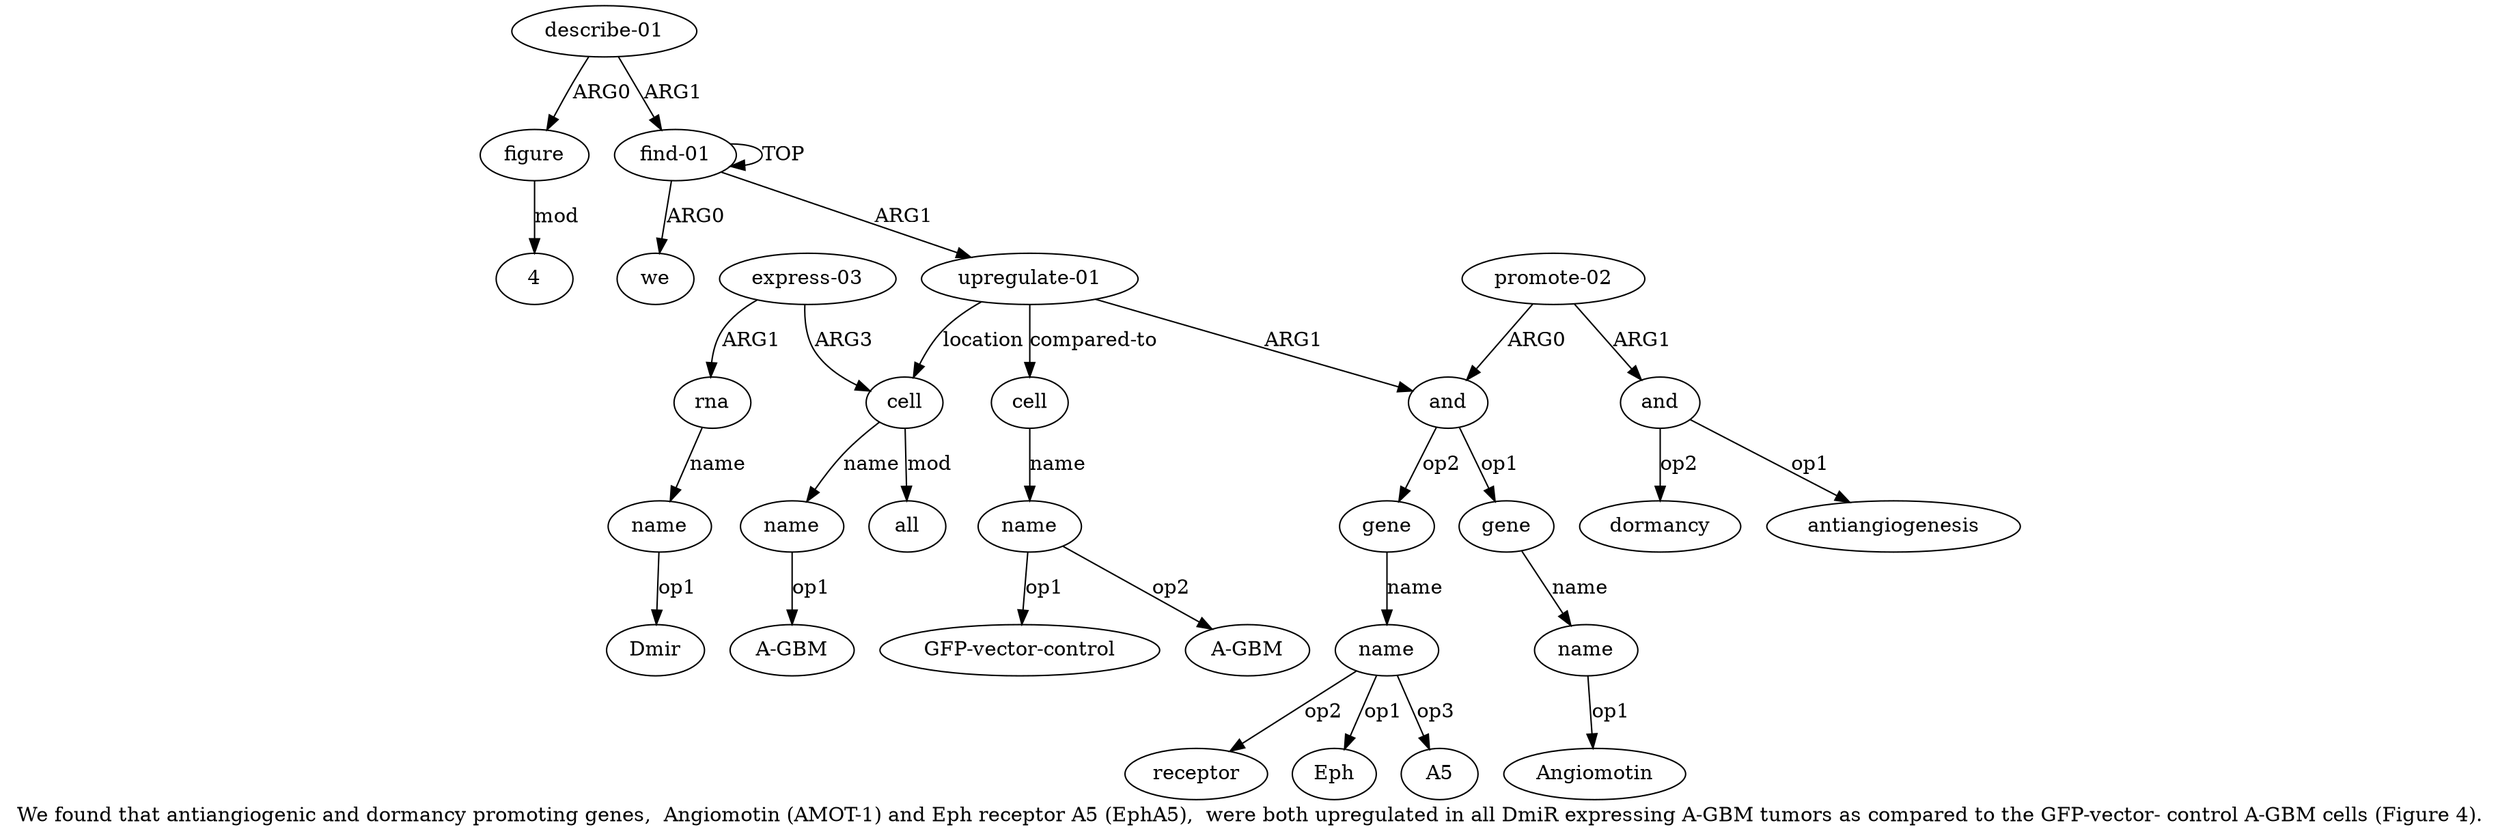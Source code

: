 digraph  {
	graph [label="We found that antiangiogenic and dormancy promoting genes,  Angiomotin (AMOT-1) and Eph receptor A5 (EphA5),  were both upregulated \
in all DmiR expressing A-GBM tumors as compared to the GFP-vector- control A-GBM cells (Figure 4)."];
	node [label="\N"];
	a20	 [color=black,
		gold_ind=20,
		gold_label="describe-01",
		label="describe-01",
		test_ind=20,
		test_label="describe-01"];
	a21	 [color=black,
		gold_ind=21,
		gold_label=figure,
		label=figure,
		test_ind=21,
		test_label=figure];
	a20 -> a21 [key=0,
	color=black,
	gold_label=ARG0,
	label=ARG0,
	test_label=ARG0];
a0 [color=black,
	gold_ind=0,
	gold_label="find-01",
	label="find-01",
	test_ind=0,
	test_label="find-01"];
a20 -> a0 [key=0,
color=black,
gold_label=ARG1,
label=ARG1,
test_label=ARG1];
"a21 4" [color=black,
gold_ind=-1,
gold_label=4,
label=4,
test_ind=-1,
test_label=4];
a21 -> "a21 4" [key=0,
color=black,
gold_label=mod,
label=mod,
test_label=mod];
"a19 GFP-vector-control" [color=black,
gold_ind=-1,
gold_label="GFP-vector-control",
label="GFP-vector-control",
test_ind=-1,
test_label="GFP-vector-control"];
"a13 A-GBM" [color=black,
gold_ind=-1,
gold_label="A-GBM",
label="A-GBM",
test_ind=-1,
test_label="A-GBM"];
"a7 A5" [color=black,
gold_ind=-1,
gold_label=A5,
label=A5,
test_ind=-1,
test_label=A5];
"a5 Angiomotin" [color=black,
gold_ind=-1,
gold_label=Angiomotin,
label=Angiomotin,
test_ind=-1,
test_label=Angiomotin];
"a7 receptor" [color=black,
gold_ind=-1,
gold_label=receptor,
label=receptor,
test_ind=-1,
test_label=receptor];
"a17 Dmir" [color=black,
gold_ind=-1,
gold_label=Dmir,
label=Dmir,
test_ind=-1,
test_label=Dmir];
a15 [color=black,
gold_ind=15,
gold_label="express-03",
label="express-03",
test_ind=15,
test_label="express-03"];
a16 [color=black,
gold_ind=16,
gold_label=rna,
label=rna,
test_ind=16,
test_label=rna];
a15 -> a16 [key=0,
color=black,
gold_label=ARG1,
label=ARG1,
test_label=ARG1];
a12 [color=black,
gold_ind=12,
gold_label=cell,
label=cell,
test_ind=12,
test_label=cell];
a15 -> a12 [key=0,
color=black,
gold_label=ARG3,
label=ARG3,
test_label=ARG3];
a14 [color=black,
gold_ind=14,
gold_label=all,
label=all,
test_ind=14,
test_label=all];
a17 [color=black,
gold_ind=17,
gold_label=name,
label=name,
test_ind=17,
test_label=name];
a17 -> "a17 Dmir" [key=0,
color=black,
gold_label=op1,
label=op1,
test_label=op1];
a16 -> a17 [key=0,
color=black,
gold_label=name,
label=name,
test_label=name];
a11 [color=black,
gold_ind=11,
gold_label=dormancy,
label=dormancy,
test_ind=11,
test_label=dormancy];
a10 [color=black,
gold_ind=10,
gold_label=antiangiogenesis,
label=antiangiogenesis,
test_ind=10,
test_label=antiangiogenesis];
a13 [color=black,
gold_ind=13,
gold_label=name,
label=name,
test_ind=13,
test_label=name];
a13 -> "a13 A-GBM" [key=0,
color=black,
gold_label=op1,
label=op1,
test_label=op1];
a12 -> a14 [key=0,
color=black,
gold_label=mod,
label=mod,
test_label=mod];
a12 -> a13 [key=0,
color=black,
gold_label=name,
label=name,
test_label=name];
a19 [color=black,
gold_ind=19,
gold_label=name,
label=name,
test_ind=19,
test_label=name];
a19 -> "a19 GFP-vector-control" [key=0,
color=black,
gold_label=op1,
label=op1,
test_label=op1];
"a19 A-GBM" [color=black,
gold_ind=-1,
gold_label="A-GBM",
label="A-GBM",
test_ind=-1,
test_label="A-GBM"];
a19 -> "a19 A-GBM" [key=0,
color=black,
gold_label=op2,
label=op2,
test_label=op2];
a18 [color=black,
gold_ind=18,
gold_label=cell,
label=cell,
test_ind=18,
test_label=cell];
a18 -> a19 [key=0,
color=black,
gold_label=name,
label=name,
test_label=name];
a1 [color=black,
gold_ind=1,
gold_label=we,
label=we,
test_ind=1,
test_label=we];
a0 -> a1 [key=0,
color=black,
gold_label=ARG0,
label=ARG0,
test_label=ARG0];
a0 -> a0 [key=0,
color=black,
gold_label=TOP,
label=TOP,
test_label=TOP];
a2 [color=black,
gold_ind=2,
gold_label="upregulate-01",
label="upregulate-01",
test_ind=2,
test_label="upregulate-01"];
a0 -> a2 [key=0,
color=black,
gold_label=ARG1,
label=ARG1,
test_label=ARG1];
a3 [color=black,
gold_ind=3,
gold_label=and,
label=and,
test_ind=3,
test_label=and];
a4 [color=black,
gold_ind=4,
gold_label=gene,
label=gene,
test_ind=4,
test_label=gene];
a3 -> a4 [key=0,
color=black,
gold_label=op1,
label=op1,
test_label=op1];
a6 [color=black,
gold_ind=6,
gold_label=gene,
label=gene,
test_ind=6,
test_label=gene];
a3 -> a6 [key=0,
color=black,
gold_label=op2,
label=op2,
test_label=op2];
a2 -> a12 [key=0,
color=black,
gold_label=location,
label=location,
test_label=location];
a2 -> a18 [key=0,
color=black,
gold_label="compared-to",
label="compared-to",
test_label="compared-to"];
a2 -> a3 [key=0,
color=black,
gold_label=ARG1,
label=ARG1,
test_label=ARG1];
a5 [color=black,
gold_ind=5,
gold_label=name,
label=name,
test_ind=5,
test_label=name];
a5 -> "a5 Angiomotin" [key=0,
color=black,
gold_label=op1,
label=op1,
test_label=op1];
a4 -> a5 [key=0,
color=black,
gold_label=name,
label=name,
test_label=name];
a7 [color=black,
gold_ind=7,
gold_label=name,
label=name,
test_ind=7,
test_label=name];
a7 -> "a7 A5" [key=0,
color=black,
gold_label=op3,
label=op3,
test_label=op3];
a7 -> "a7 receptor" [key=0,
color=black,
gold_label=op2,
label=op2,
test_label=op2];
"a7 Eph" [color=black,
gold_ind=-1,
gold_label=Eph,
label=Eph,
test_ind=-1,
test_label=Eph];
a7 -> "a7 Eph" [key=0,
color=black,
gold_label=op1,
label=op1,
test_label=op1];
a6 -> a7 [key=0,
color=black,
gold_label=name,
label=name,
test_label=name];
a9 [color=black,
gold_ind=9,
gold_label=and,
label=and,
test_ind=9,
test_label=and];
a9 -> a11 [key=0,
color=black,
gold_label=op2,
label=op2,
test_label=op2];
a9 -> a10 [key=0,
color=black,
gold_label=op1,
label=op1,
test_label=op1];
a8 [color=black,
gold_ind=8,
gold_label="promote-02",
label="promote-02",
test_ind=8,
test_label="promote-02"];
a8 -> a3 [key=0,
color=black,
gold_label=ARG0,
label=ARG0,
test_label=ARG0];
a8 -> a9 [key=0,
color=black,
gold_label=ARG1,
label=ARG1,
test_label=ARG1];
}
